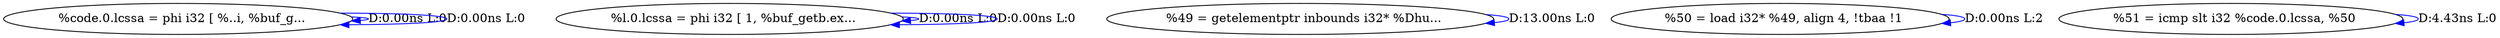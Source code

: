 digraph {
Node0x40d7480[label="  %code.0.lcssa = phi i32 [ %..i, %buf_g..."];
Node0x40d7480 -> Node0x40d7480[label="D:0.00ns L:0",color=blue];
Node0x40d7480 -> Node0x40d7480[label="D:0.00ns L:0",color=blue];
Node0x40d75c0[label="  %l.0.lcssa = phi i32 [ 1, %buf_getb.ex..."];
Node0x40d75c0 -> Node0x40d75c0[label="D:0.00ns L:0",color=blue];
Node0x40d75c0 -> Node0x40d75c0[label="D:0.00ns L:0",color=blue];
Node0x40d7700[label="  %49 = getelementptr inbounds i32* %Dhu..."];
Node0x40d7700 -> Node0x40d7700[label="D:13.00ns L:0",color=blue];
Node0x40d7840[label="  %50 = load i32* %49, align 4, !tbaa !1"];
Node0x40d7840 -> Node0x40d7840[label="D:0.00ns L:2",color=blue];
Node0x40d7980[label="  %51 = icmp slt i32 %code.0.lcssa, %50"];
Node0x40d7980 -> Node0x40d7980[label="D:4.43ns L:0",color=blue];
}
